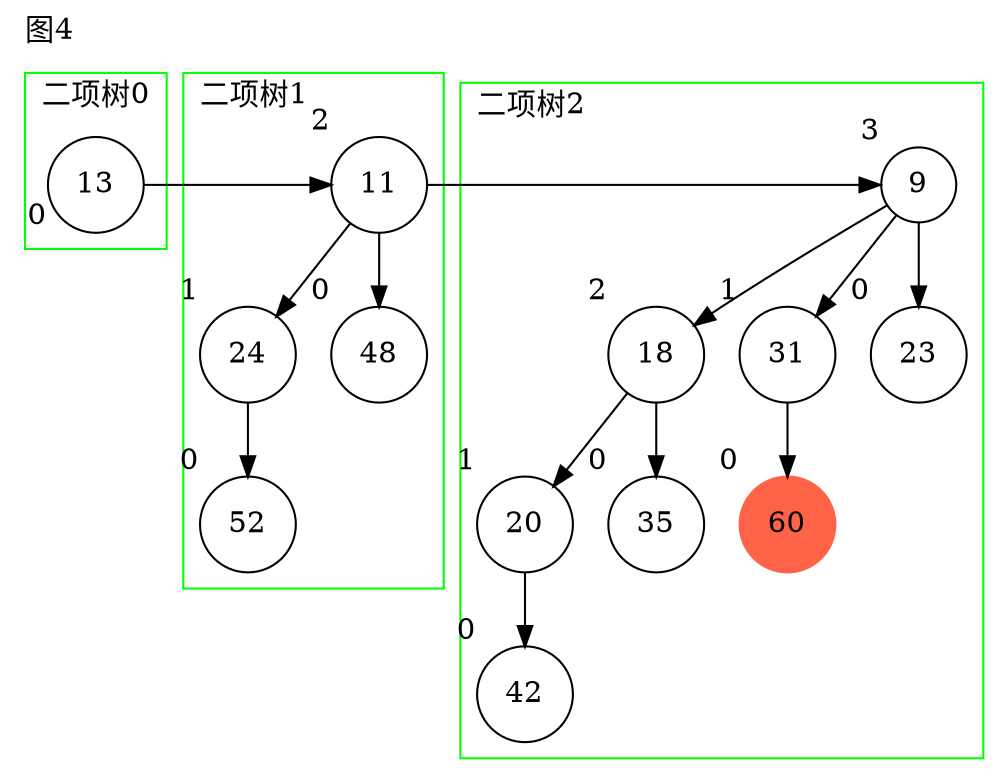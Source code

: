 digraph g{
node[shape=circle];
label="图4";
labeljust=l;
labelloc=t;
subgraph cluster_0 {
pencolor=green;label="二项树0";
n153[label=13, xlabel=0];
}
subgraph cluster_1 {
pencolor=green;label="二项树1";
n154[label=11, xlabel=2];
n155[label=24, xlabel=1];
n154->n155;
n156[label=48, xlabel=0];
n154->n156[weight=100];
n157[label=52, xlabel=0];
n155->n157[weight=100];
}
n153->n154[constraint=false];
subgraph cluster_2 {
pencolor=green;label="二项树2";
n158[label=9, xlabel=3];
n159[label=18, xlabel=2];
n158->n159;
n160[label=31, xlabel=1];
n158->n160;
n161[label=23, xlabel=0];
n158->n161[weight=100];
n162[label=60, xlabel=0, style = filled,color="tomato"];
n160->n162[weight=100];
n163[label=20, xlabel=1];
n159->n163;
n164[label=35, xlabel=0];
n159->n164[weight=100];
n165[label=42, xlabel=0];
n163->n165[weight=100];
}
n154->n158[constraint=false];
}
